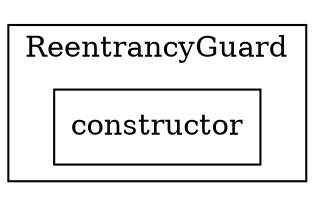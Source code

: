 strict digraph {
rankdir="LR"
node [shape=box]
subgraph cluster_29_ReentrancyGuard {
label = "ReentrancyGuard"
"29_constructor" [label="constructor"]
}subgraph cluster_solidity {
label = "[Solidity]"
}
}